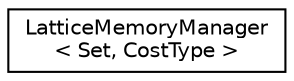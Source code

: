 digraph "Graphical Class Hierarchy"
{
 // LATEX_PDF_SIZE
  edge [fontname="Helvetica",fontsize="10",labelfontname="Helvetica",labelfontsize="10"];
  node [fontname="Helvetica",fontsize="10",shape=record];
  rankdir="LR";
  Node0 [label="LatticeMemoryManager\l\< Set, CostType \>",height=0.2,width=0.4,color="black", fillcolor="white", style="filled",URL="$classoperations__research_1_1_lattice_memory_manager.html",tooltip=" "];
}
